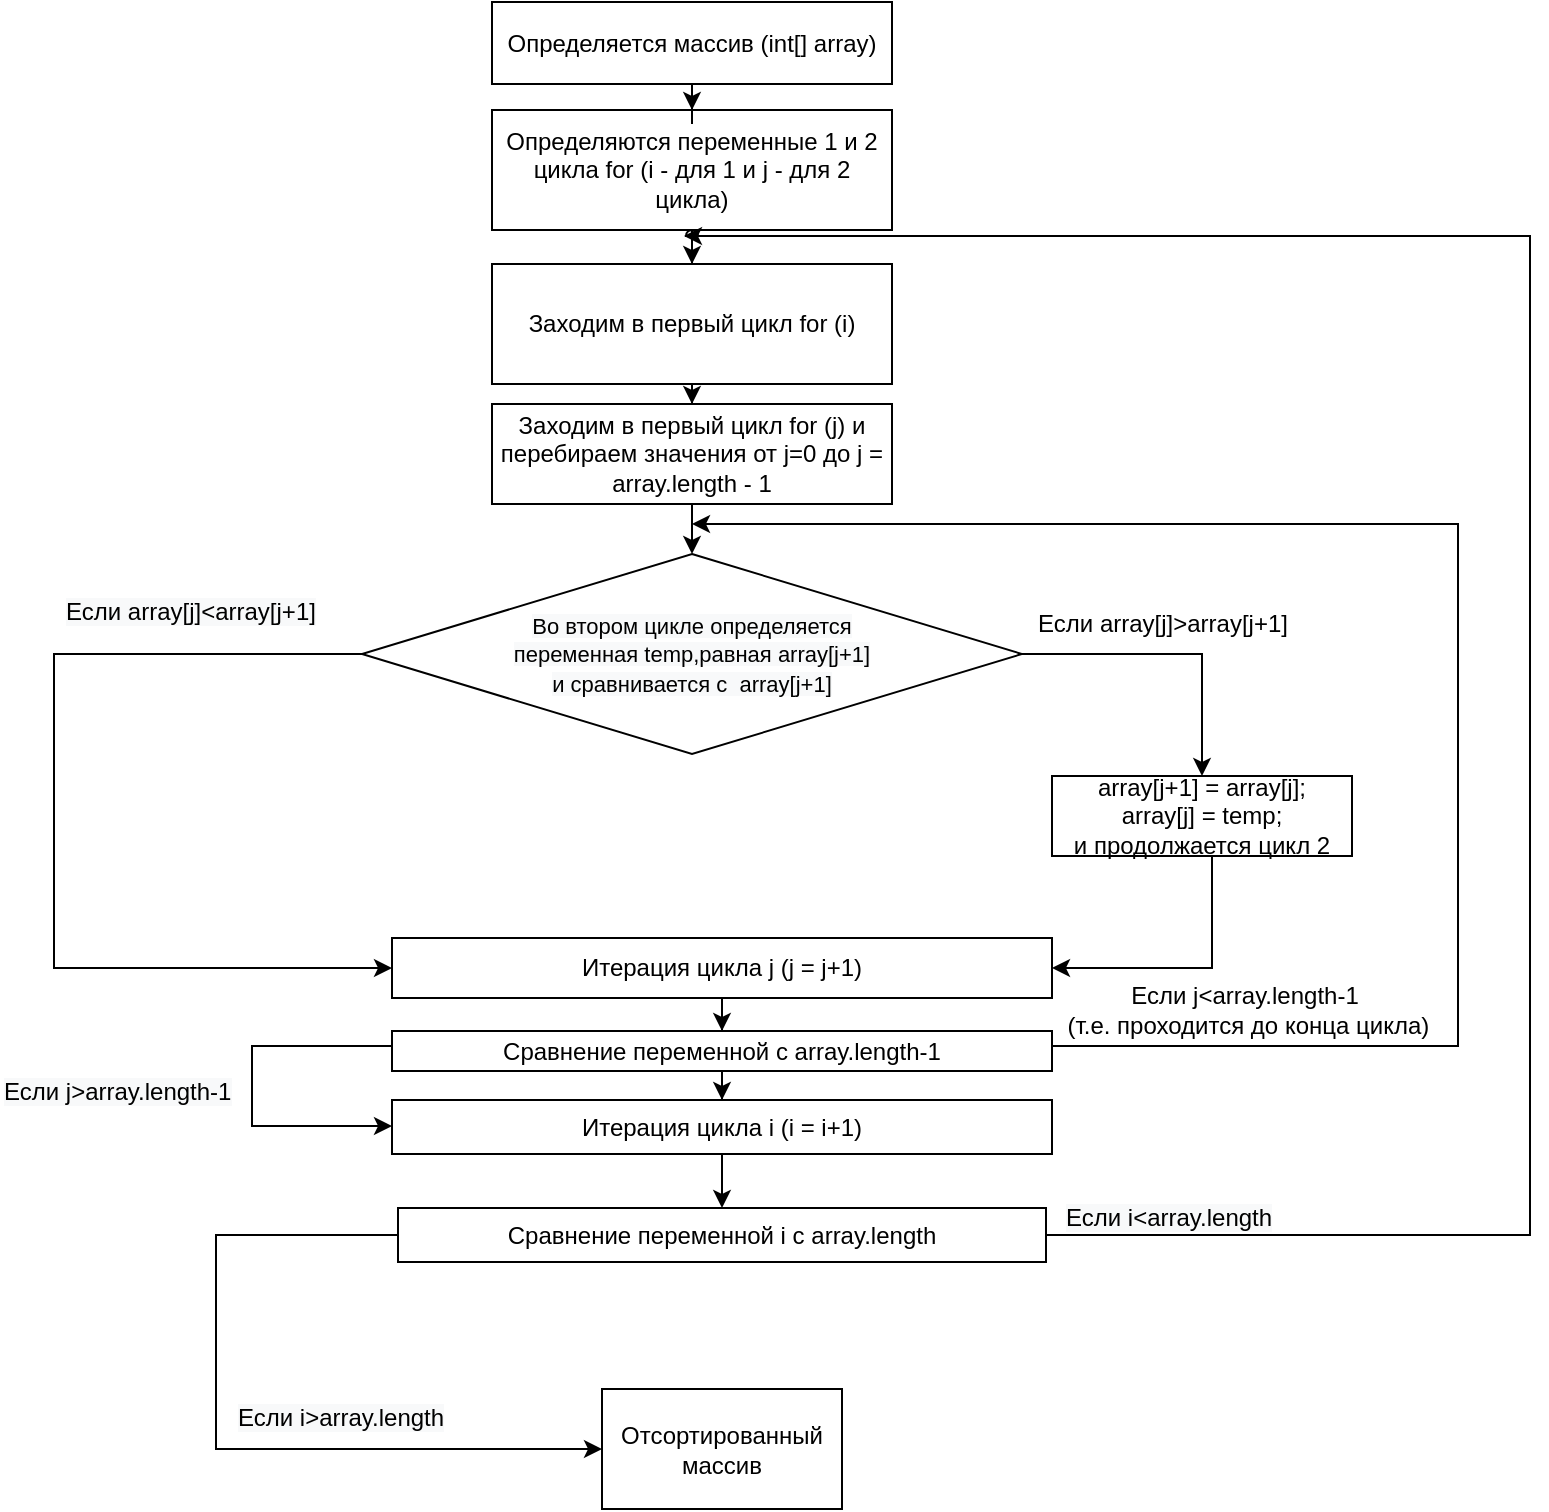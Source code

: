 <mxfile version="13.7.7" type="github">
  <diagram id="_avQh-q0QCK1TzSPd13e" name="Page-1">
    <mxGraphModel dx="2031" dy="1149" grid="1" gridSize="9" guides="1" tooltips="1" connect="1" arrows="1" fold="1" page="1" pageScale="1" pageWidth="827" pageHeight="1169" math="0" shadow="0">
      <root>
        <mxCell id="0" />
        <mxCell id="1" parent="0" />
        <mxCell id="-HkfNFHzvb_7qR9gJ1kh-11" value="" style="edgeStyle=orthogonalEdgeStyle;rounded=0;orthogonalLoop=1;jettySize=auto;html=1;" edge="1" parent="1" source="-HkfNFHzvb_7qR9gJ1kh-2" target="-HkfNFHzvb_7qR9gJ1kh-4">
          <mxGeometry relative="1" as="geometry" />
        </mxCell>
        <mxCell id="-HkfNFHzvb_7qR9gJ1kh-2" value="Определяются переменные 1 и 2 цикла for (i - для 1 и j - для 2 цикла)" style="rounded=0;whiteSpace=wrap;html=1;" vertex="1" parent="1">
          <mxGeometry x="300" y="63" width="200" height="60" as="geometry" />
        </mxCell>
        <mxCell id="-HkfNFHzvb_7qR9gJ1kh-13" value="" style="edgeStyle=orthogonalEdgeStyle;rounded=0;orthogonalLoop=1;jettySize=auto;html=1;" edge="1" parent="1" source="-HkfNFHzvb_7qR9gJ1kh-4" target="-HkfNFHzvb_7qR9gJ1kh-12">
          <mxGeometry relative="1" as="geometry" />
        </mxCell>
        <mxCell id="-HkfNFHzvb_7qR9gJ1kh-4" value="Заходим в первый цикл for (i)" style="rounded=0;whiteSpace=wrap;html=1;" vertex="1" parent="1">
          <mxGeometry x="300" y="140" width="200" height="60" as="geometry" />
        </mxCell>
        <mxCell id="-HkfNFHzvb_7qR9gJ1kh-10" value="" style="edgeStyle=orthogonalEdgeStyle;rounded=0;orthogonalLoop=1;jettySize=auto;html=1;" edge="1" parent="1" source="-HkfNFHzvb_7qR9gJ1kh-9" target="-HkfNFHzvb_7qR9gJ1kh-2">
          <mxGeometry relative="1" as="geometry" />
        </mxCell>
        <mxCell id="-HkfNFHzvb_7qR9gJ1kh-9" value="Определяется массив (int[] array)" style="rounded=0;whiteSpace=wrap;html=1;" vertex="1" parent="1">
          <mxGeometry x="300" y="9" width="200" height="41" as="geometry" />
        </mxCell>
        <mxCell id="-HkfNFHzvb_7qR9gJ1kh-44" value="" style="edgeStyle=orthogonalEdgeStyle;rounded=0;jumpStyle=arc;orthogonalLoop=1;jettySize=auto;html=1;" edge="1" parent="1" source="-HkfNFHzvb_7qR9gJ1kh-12" target="-HkfNFHzvb_7qR9gJ1kh-38">
          <mxGeometry relative="1" as="geometry" />
        </mxCell>
        <mxCell id="-HkfNFHzvb_7qR9gJ1kh-12" value="Заходим в первый цикл for (j) и перебираем значения от j=0 до j = array.length - 1" style="rounded=0;whiteSpace=wrap;html=1;" vertex="1" parent="1">
          <mxGeometry x="300" y="210" width="200" height="50" as="geometry" />
        </mxCell>
        <mxCell id="-HkfNFHzvb_7qR9gJ1kh-30" style="edgeStyle=orthogonalEdgeStyle;rounded=0;orthogonalLoop=1;jettySize=auto;html=1;entryX=1;entryY=0.5;entryDx=0;entryDy=0;" edge="1" parent="1" source="-HkfNFHzvb_7qR9gJ1kh-16" target="-HkfNFHzvb_7qR9gJ1kh-25">
          <mxGeometry relative="1" as="geometry">
            <Array as="points">
              <mxPoint x="660" y="492" />
            </Array>
          </mxGeometry>
        </mxCell>
        <mxCell id="-HkfNFHzvb_7qR9gJ1kh-16" value="array[j+1] = array[j];&lt;br&gt;array[j] = temp;&lt;br&gt;и продолжается цикл 2" style="whiteSpace=wrap;html=1;rounded=0;" vertex="1" parent="1">
          <mxGeometry x="580" y="396" width="150" height="40" as="geometry" />
        </mxCell>
        <mxCell id="-HkfNFHzvb_7qR9gJ1kh-20" value="&lt;span&gt;Если array[j]&amp;gt;array[j+1]&lt;/span&gt;" style="text;html=1;align=center;verticalAlign=middle;resizable=0;points=[];autosize=1;" vertex="1" parent="1">
          <mxGeometry x="565" y="310" width="140" height="20" as="geometry" />
        </mxCell>
        <mxCell id="-HkfNFHzvb_7qR9gJ1kh-21" value="&lt;span style=&quot;color: rgb(0 , 0 , 0) ; font-family: &amp;#34;helvetica&amp;#34; ; font-size: 12px ; font-style: normal ; font-weight: 400 ; letter-spacing: normal ; text-align: center ; text-indent: 0px ; text-transform: none ; word-spacing: 0px ; background-color: rgb(248 , 249 , 250) ; display: inline ; float: none&quot;&gt;Если array[j]&amp;lt;array[j+1]&lt;/span&gt;" style="text;whiteSpace=wrap;html=1;" vertex="1" parent="1">
          <mxGeometry x="85" y="300" width="150" height="30" as="geometry" />
        </mxCell>
        <mxCell id="-HkfNFHzvb_7qR9gJ1kh-32" value="" style="edgeStyle=orthogonalEdgeStyle;rounded=0;orthogonalLoop=1;jettySize=auto;html=1;" edge="1" parent="1" source="-HkfNFHzvb_7qR9gJ1kh-25" target="-HkfNFHzvb_7qR9gJ1kh-31">
          <mxGeometry relative="1" as="geometry" />
        </mxCell>
        <mxCell id="-HkfNFHzvb_7qR9gJ1kh-25" value="Итерация цикла j (j = j+1)" style="rounded=0;whiteSpace=wrap;html=1;" vertex="1" parent="1">
          <mxGeometry x="250" y="477" width="330" height="30" as="geometry" />
        </mxCell>
        <mxCell id="-HkfNFHzvb_7qR9gJ1kh-35" value="" style="edgeStyle=orthogonalEdgeStyle;rounded=0;orthogonalLoop=1;jettySize=auto;html=1;" edge="1" parent="1" source="-HkfNFHzvb_7qR9gJ1kh-31" target="-HkfNFHzvb_7qR9gJ1kh-34">
          <mxGeometry relative="1" as="geometry" />
        </mxCell>
        <mxCell id="-HkfNFHzvb_7qR9gJ1kh-43" style="edgeStyle=orthogonalEdgeStyle;rounded=0;jumpStyle=arc;orthogonalLoop=1;jettySize=auto;html=1;" edge="1" parent="1" source="-HkfNFHzvb_7qR9gJ1kh-31">
          <mxGeometry relative="1" as="geometry">
            <mxPoint x="400" y="270" as="targetPoint" />
            <Array as="points">
              <mxPoint x="415" y="531" />
              <mxPoint x="783" y="531" />
              <mxPoint x="783" y="270" />
            </Array>
          </mxGeometry>
        </mxCell>
        <mxCell id="-HkfNFHzvb_7qR9gJ1kh-48" style="edgeStyle=orthogonalEdgeStyle;rounded=0;jumpStyle=arc;orthogonalLoop=1;jettySize=auto;html=1;" edge="1" parent="1" source="-HkfNFHzvb_7qR9gJ1kh-31" target="-HkfNFHzvb_7qR9gJ1kh-34">
          <mxGeometry relative="1" as="geometry">
            <mxPoint x="225" y="554" as="targetPoint" />
            <Array as="points">
              <mxPoint x="415" y="531" />
              <mxPoint x="180" y="531" />
              <mxPoint x="180" y="571" />
            </Array>
          </mxGeometry>
        </mxCell>
        <mxCell id="-HkfNFHzvb_7qR9gJ1kh-31" value="Сравнение переменной с array.length-1" style="whiteSpace=wrap;html=1;rounded=0;" vertex="1" parent="1">
          <mxGeometry x="250" y="523.5" width="330" height="20" as="geometry" />
        </mxCell>
        <mxCell id="-HkfNFHzvb_7qR9gJ1kh-52" value="" style="edgeStyle=orthogonalEdgeStyle;rounded=0;jumpStyle=arc;orthogonalLoop=1;jettySize=auto;html=1;" edge="1" parent="1" source="-HkfNFHzvb_7qR9gJ1kh-34" target="-HkfNFHzvb_7qR9gJ1kh-51">
          <mxGeometry relative="1" as="geometry" />
        </mxCell>
        <mxCell id="-HkfNFHzvb_7qR9gJ1kh-34" value="Итерация цикла i (i = i+1)" style="whiteSpace=wrap;html=1;rounded=0;" vertex="1" parent="1">
          <mxGeometry x="250" y="558" width="330" height="27" as="geometry" />
        </mxCell>
        <mxCell id="-HkfNFHzvb_7qR9gJ1kh-40" style="edgeStyle=orthogonalEdgeStyle;rounded=0;jumpStyle=arc;orthogonalLoop=1;jettySize=auto;html=1;entryX=0.5;entryY=0;entryDx=0;entryDy=0;" edge="1" parent="1" source="-HkfNFHzvb_7qR9gJ1kh-38" target="-HkfNFHzvb_7qR9gJ1kh-16">
          <mxGeometry relative="1" as="geometry" />
        </mxCell>
        <mxCell id="-HkfNFHzvb_7qR9gJ1kh-42" style="edgeStyle=orthogonalEdgeStyle;rounded=0;jumpStyle=arc;orthogonalLoop=1;jettySize=auto;html=1;entryX=0;entryY=0.5;entryDx=0;entryDy=0;" edge="1" parent="1" source="-HkfNFHzvb_7qR9gJ1kh-38" target="-HkfNFHzvb_7qR9gJ1kh-25">
          <mxGeometry relative="1" as="geometry">
            <Array as="points">
              <mxPoint x="81" y="335" />
              <mxPoint x="81" y="492" />
            </Array>
          </mxGeometry>
        </mxCell>
        <mxCell id="-HkfNFHzvb_7qR9gJ1kh-38" value="&lt;font style=&quot;font-size: 11px&quot;&gt;&lt;span style=&quot;color: rgb(0 , 0 , 0) ; font-family: &amp;#34;helvetica&amp;#34; ; font-style: normal ; font-weight: 400 ; letter-spacing: normal ; text-align: center ; text-indent: 0px ; text-transform: none ; word-spacing: 0px ; background-color: rgb(248 , 249 , 250) ; display: inline ; float: none&quot;&gt;Во втором цикле определяется &lt;br&gt;переменная temp,равная array[j+1] &lt;br&gt;и сравнивается с&amp;nbsp; array[j+1]&lt;/span&gt;&lt;/font&gt;" style="rhombus;whiteSpace=wrap;html=1;" vertex="1" parent="1">
          <mxGeometry x="235" y="285" width="330" height="100" as="geometry" />
        </mxCell>
        <mxCell id="-HkfNFHzvb_7qR9gJ1kh-45" value="Если j&amp;lt;array.length-1&lt;br&gt;&amp;nbsp;(т.е. проходится до конца цикла)" style="text;html=1;align=center;verticalAlign=middle;resizable=0;points=[];autosize=1;" vertex="1" parent="1">
          <mxGeometry x="577" y="495" width="198" height="36" as="geometry" />
        </mxCell>
        <mxCell id="-HkfNFHzvb_7qR9gJ1kh-49" value="&lt;span style=&quot;color: rgb(0 , 0 , 0) ; font-family: &amp;#34;helvetica&amp;#34; ; font-size: 12px ; font-style: normal ; font-weight: 400 ; letter-spacing: normal ; text-align: center ; text-indent: 0px ; text-transform: none ; word-spacing: 0px ; background-color: rgb(248 , 249 , 250) ; display: inline ; float: none&quot;&gt;Если j&amp;gt;array.length-1&lt;/span&gt;" style="text;whiteSpace=wrap;html=1;" vertex="1" parent="1">
          <mxGeometry x="54" y="540" width="123" height="27" as="geometry" />
        </mxCell>
        <mxCell id="-HkfNFHzvb_7qR9gJ1kh-53" style="edgeStyle=orthogonalEdgeStyle;rounded=0;jumpStyle=arc;orthogonalLoop=1;jettySize=auto;html=1;" edge="1" parent="1" source="-HkfNFHzvb_7qR9gJ1kh-51">
          <mxGeometry relative="1" as="geometry">
            <mxPoint x="396" y="126" as="targetPoint" />
            <Array as="points">
              <mxPoint x="415" y="625" />
              <mxPoint x="819" y="625" />
              <mxPoint x="819" y="126" />
            </Array>
          </mxGeometry>
        </mxCell>
        <mxCell id="-HkfNFHzvb_7qR9gJ1kh-57" style="edgeStyle=orthogonalEdgeStyle;rounded=0;jumpStyle=arc;orthogonalLoop=1;jettySize=auto;html=1;entryX=0;entryY=0.5;entryDx=0;entryDy=0;" edge="1" parent="1" source="-HkfNFHzvb_7qR9gJ1kh-51" target="-HkfNFHzvb_7qR9gJ1kh-55">
          <mxGeometry relative="1" as="geometry">
            <Array as="points">
              <mxPoint x="415" y="626" />
              <mxPoint x="162" y="626" />
              <mxPoint x="162" y="732" />
            </Array>
          </mxGeometry>
        </mxCell>
        <mxCell id="-HkfNFHzvb_7qR9gJ1kh-51" value="&lt;span&gt;Сравнение переменной i с array.length&lt;/span&gt;" style="whiteSpace=wrap;html=1;rounded=0;" vertex="1" parent="1">
          <mxGeometry x="253" y="612" width="324" height="27" as="geometry" />
        </mxCell>
        <mxCell id="-HkfNFHzvb_7qR9gJ1kh-54" value="&lt;span style=&quot;color: rgb(0 , 0 , 0) ; font-family: &amp;#34;helvetica&amp;#34; ; font-size: 12px ; font-style: normal ; font-weight: 400 ; letter-spacing: normal ; text-align: center ; text-indent: 0px ; text-transform: none ; word-spacing: 0px ; background-color: rgb(248 , 249 , 250) ; display: inline ; float: none&quot;&gt;Если i&amp;lt;array.length&lt;/span&gt;" style="text;whiteSpace=wrap;html=1;" vertex="1" parent="1">
          <mxGeometry x="585" y="603" width="207" height="27" as="geometry" />
        </mxCell>
        <mxCell id="-HkfNFHzvb_7qR9gJ1kh-55" value="Отсортированный массив" style="whiteSpace=wrap;html=1;rounded=0;" vertex="1" parent="1">
          <mxGeometry x="355" y="702.5" width="120" height="60" as="geometry" />
        </mxCell>
        <mxCell id="-HkfNFHzvb_7qR9gJ1kh-58" value="&lt;span style=&quot;color: rgb(0 , 0 , 0) ; font-family: &amp;#34;helvetica&amp;#34; ; font-size: 12px ; font-style: normal ; font-weight: 400 ; letter-spacing: normal ; text-align: center ; text-indent: 0px ; text-transform: none ; word-spacing: 0px ; background-color: rgb(248 , 249 , 250) ; display: inline ; float: none&quot;&gt;Если i&amp;gt;array.length&lt;/span&gt;" style="text;whiteSpace=wrap;html=1;" vertex="1" parent="1">
          <mxGeometry x="171" y="702.5" width="123" height="27" as="geometry" />
        </mxCell>
      </root>
    </mxGraphModel>
  </diagram>
</mxfile>
